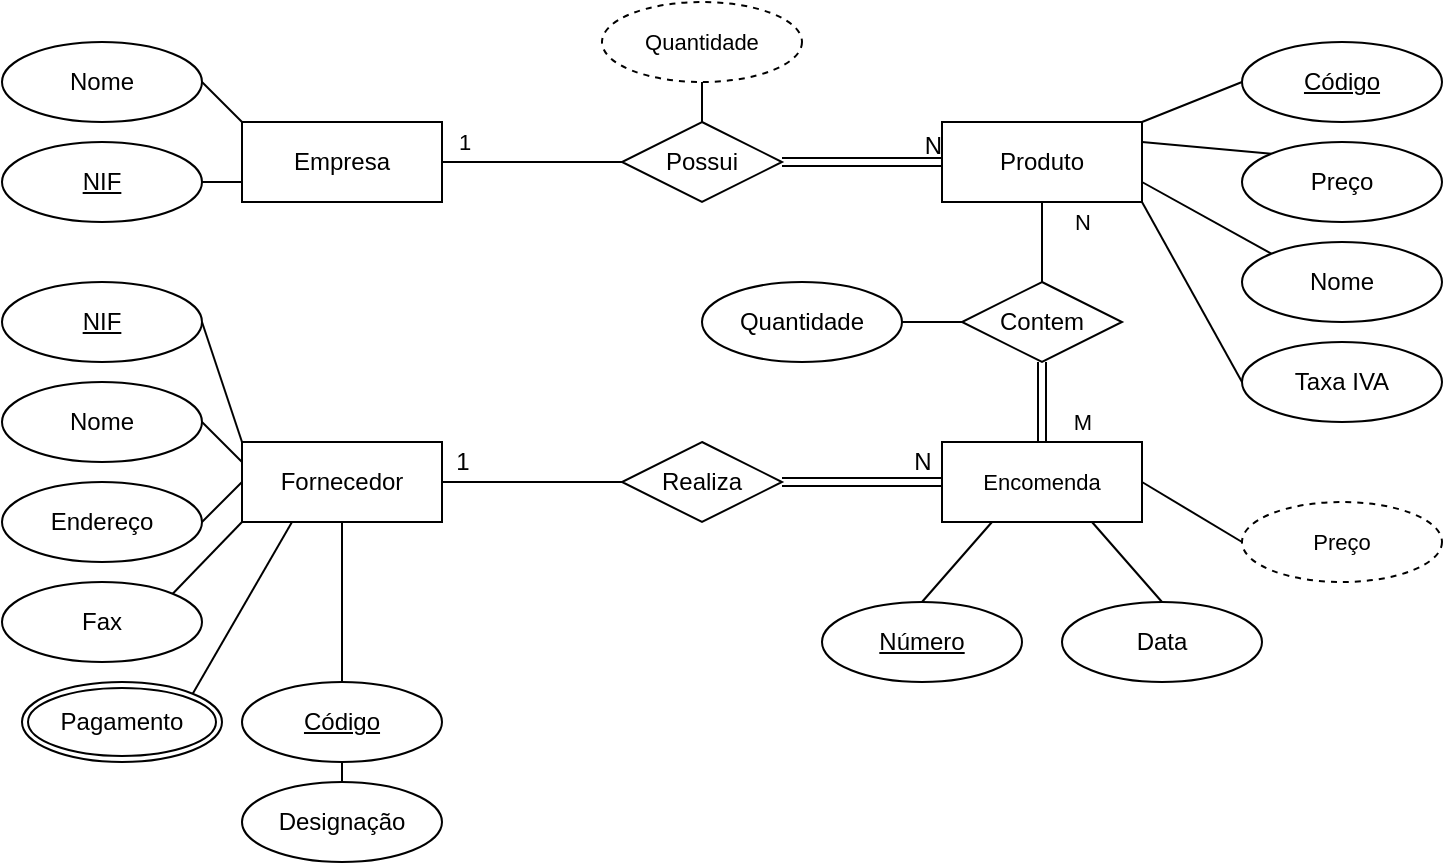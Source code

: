 <mxfile version="17.2.1" type="github" pages="3">
  <diagram id="ahnBGgclnv2Bb4FaTv1x" name="2.1">
    <mxGraphModel dx="868" dy="411" grid="1" gridSize="10" guides="1" tooltips="1" connect="1" arrows="1" fold="1" page="1" pageScale="1" pageWidth="827" pageHeight="1169" math="0" shadow="0">
      <root>
        <mxCell id="0" />
        <mxCell id="1" parent="0" />
        <mxCell id="NI9rTlBRbjQuHYcx2I_f-54" style="edgeStyle=none;rounded=0;orthogonalLoop=1;jettySize=auto;html=1;exitX=0.5;exitY=1;exitDx=0;exitDy=0;entryX=0.5;entryY=0;entryDx=0;entryDy=0;endArrow=none;endFill=0;" parent="1" source="NI9rTlBRbjQuHYcx2I_f-12" target="NI9rTlBRbjQuHYcx2I_f-53" edge="1">
          <mxGeometry relative="1" as="geometry" />
        </mxCell>
        <mxCell id="NI9rTlBRbjQuHYcx2I_f-12" value="Produto" style="rounded=0;whiteSpace=wrap;html=1;" parent="1" vertex="1">
          <mxGeometry x="510" y="80" width="100" height="40" as="geometry" />
        </mxCell>
        <mxCell id="NI9rTlBRbjQuHYcx2I_f-17" style="rounded=0;orthogonalLoop=1;jettySize=auto;html=1;exitX=0;exitY=0.5;exitDx=0;exitDy=0;entryX=1;entryY=0;entryDx=0;entryDy=0;endArrow=none;endFill=0;" parent="1" source="NI9rTlBRbjQuHYcx2I_f-13" target="NI9rTlBRbjQuHYcx2I_f-12" edge="1">
          <mxGeometry relative="1" as="geometry" />
        </mxCell>
        <mxCell id="NI9rTlBRbjQuHYcx2I_f-13" value="&lt;u&gt;Código&lt;/u&gt;" style="ellipse;whiteSpace=wrap;html=1;" parent="1" vertex="1">
          <mxGeometry x="660" y="40" width="100" height="40" as="geometry" />
        </mxCell>
        <mxCell id="NI9rTlBRbjQuHYcx2I_f-19" style="edgeStyle=none;rounded=0;orthogonalLoop=1;jettySize=auto;html=1;exitX=0;exitY=0;exitDx=0;exitDy=0;entryX=1;entryY=0.75;entryDx=0;entryDy=0;endArrow=none;endFill=0;" parent="1" source="NI9rTlBRbjQuHYcx2I_f-14" target="NI9rTlBRbjQuHYcx2I_f-12" edge="1">
          <mxGeometry relative="1" as="geometry" />
        </mxCell>
        <mxCell id="NI9rTlBRbjQuHYcx2I_f-14" value="Nome" style="ellipse;whiteSpace=wrap;html=1;" parent="1" vertex="1">
          <mxGeometry x="660" y="140" width="100" height="40" as="geometry" />
        </mxCell>
        <mxCell id="NI9rTlBRbjQuHYcx2I_f-18" style="edgeStyle=none;rounded=0;orthogonalLoop=1;jettySize=auto;html=1;exitX=0;exitY=0;exitDx=0;exitDy=0;entryX=1;entryY=0.25;entryDx=0;entryDy=0;endArrow=none;endFill=0;" parent="1" source="NI9rTlBRbjQuHYcx2I_f-15" target="NI9rTlBRbjQuHYcx2I_f-12" edge="1">
          <mxGeometry relative="1" as="geometry" />
        </mxCell>
        <mxCell id="NI9rTlBRbjQuHYcx2I_f-15" value="Preço" style="ellipse;whiteSpace=wrap;html=1;" parent="1" vertex="1">
          <mxGeometry x="660" y="90" width="100" height="40" as="geometry" />
        </mxCell>
        <mxCell id="NI9rTlBRbjQuHYcx2I_f-20" style="edgeStyle=none;rounded=0;orthogonalLoop=1;jettySize=auto;html=1;exitX=0;exitY=0.5;exitDx=0;exitDy=0;entryX=1;entryY=1;entryDx=0;entryDy=0;endArrow=none;endFill=0;" parent="1" source="NI9rTlBRbjQuHYcx2I_f-16" target="NI9rTlBRbjQuHYcx2I_f-12" edge="1">
          <mxGeometry relative="1" as="geometry" />
        </mxCell>
        <mxCell id="NI9rTlBRbjQuHYcx2I_f-16" value="Taxa IVA" style="ellipse;whiteSpace=wrap;html=1;" parent="1" vertex="1">
          <mxGeometry x="660" y="190" width="100" height="40" as="geometry" />
        </mxCell>
        <mxCell id="NI9rTlBRbjQuHYcx2I_f-25" style="edgeStyle=none;rounded=0;orthogonalLoop=1;jettySize=auto;html=1;exitX=0.5;exitY=0;exitDx=0;exitDy=0;entryX=0.75;entryY=1;entryDx=0;entryDy=0;endArrow=none;endFill=0;" parent="1" source="NI9rTlBRbjQuHYcx2I_f-23" target="96TMA-T8mupad2O979fo-3" edge="1">
          <mxGeometry relative="1" as="geometry">
            <mxPoint x="585" y="280.0" as="targetPoint" />
          </mxGeometry>
        </mxCell>
        <mxCell id="NI9rTlBRbjQuHYcx2I_f-23" value="Data" style="ellipse;whiteSpace=wrap;html=1;" parent="1" vertex="1">
          <mxGeometry x="570" y="320" width="100" height="40" as="geometry" />
        </mxCell>
        <mxCell id="NI9rTlBRbjQuHYcx2I_f-26" value="Fornecedor" style="rounded=0;whiteSpace=wrap;html=1;" parent="1" vertex="1">
          <mxGeometry x="160" y="240" width="100" height="40" as="geometry" />
        </mxCell>
        <mxCell id="NI9rTlBRbjQuHYcx2I_f-33" style="edgeStyle=none;rounded=0;orthogonalLoop=1;jettySize=auto;html=1;exitX=1;exitY=0.5;exitDx=0;exitDy=0;entryX=0;entryY=0;entryDx=0;entryDy=0;endArrow=none;endFill=0;" parent="1" source="NI9rTlBRbjQuHYcx2I_f-27" target="NI9rTlBRbjQuHYcx2I_f-26" edge="1">
          <mxGeometry relative="1" as="geometry" />
        </mxCell>
        <mxCell id="NI9rTlBRbjQuHYcx2I_f-27" value="&lt;u&gt;NIF&lt;/u&gt;" style="ellipse;whiteSpace=wrap;html=1;" parent="1" vertex="1">
          <mxGeometry x="40" y="160" width="100" height="40" as="geometry" />
        </mxCell>
        <mxCell id="NI9rTlBRbjQuHYcx2I_f-34" style="edgeStyle=none;rounded=0;orthogonalLoop=1;jettySize=auto;html=1;exitX=1;exitY=0.5;exitDx=0;exitDy=0;entryX=0;entryY=0.25;entryDx=0;entryDy=0;endArrow=none;endFill=0;" parent="1" source="NI9rTlBRbjQuHYcx2I_f-28" target="NI9rTlBRbjQuHYcx2I_f-26" edge="1">
          <mxGeometry relative="1" as="geometry" />
        </mxCell>
        <mxCell id="NI9rTlBRbjQuHYcx2I_f-28" value="Nome" style="ellipse;whiteSpace=wrap;html=1;" parent="1" vertex="1">
          <mxGeometry x="40" y="210" width="100" height="40" as="geometry" />
        </mxCell>
        <mxCell id="NI9rTlBRbjQuHYcx2I_f-35" style="edgeStyle=none;rounded=0;orthogonalLoop=1;jettySize=auto;html=1;exitX=1;exitY=0.5;exitDx=0;exitDy=0;entryX=0;entryY=0.5;entryDx=0;entryDy=0;endArrow=none;endFill=0;" parent="1" source="NI9rTlBRbjQuHYcx2I_f-29" target="NI9rTlBRbjQuHYcx2I_f-26" edge="1">
          <mxGeometry relative="1" as="geometry" />
        </mxCell>
        <mxCell id="NI9rTlBRbjQuHYcx2I_f-29" value="Endereço" style="ellipse;whiteSpace=wrap;html=1;" parent="1" vertex="1">
          <mxGeometry x="40" y="260" width="100" height="40" as="geometry" />
        </mxCell>
        <mxCell id="NI9rTlBRbjQuHYcx2I_f-36" style="edgeStyle=none;rounded=0;orthogonalLoop=1;jettySize=auto;html=1;exitX=1;exitY=0;exitDx=0;exitDy=0;entryX=0;entryY=1;entryDx=0;entryDy=0;endArrow=none;endFill=0;" parent="1" source="NI9rTlBRbjQuHYcx2I_f-30" target="NI9rTlBRbjQuHYcx2I_f-26" edge="1">
          <mxGeometry relative="1" as="geometry" />
        </mxCell>
        <mxCell id="NI9rTlBRbjQuHYcx2I_f-30" value="Fax" style="ellipse;whiteSpace=wrap;html=1;" parent="1" vertex="1">
          <mxGeometry x="40" y="310" width="100" height="40" as="geometry" />
        </mxCell>
        <mxCell id="NI9rTlBRbjQuHYcx2I_f-37" style="edgeStyle=none;rounded=0;orthogonalLoop=1;jettySize=auto;html=1;exitX=1;exitY=0;exitDx=0;exitDy=0;entryX=0.25;entryY=1;entryDx=0;entryDy=0;endArrow=none;endFill=0;" parent="1" source="NI9rTlBRbjQuHYcx2I_f-32" target="NI9rTlBRbjQuHYcx2I_f-26" edge="1">
          <mxGeometry relative="1" as="geometry" />
        </mxCell>
        <mxCell id="NI9rTlBRbjQuHYcx2I_f-32" value="Pagamento" style="ellipse;shape=doubleEllipse;margin=3;whiteSpace=wrap;html=1;align=center;" parent="1" vertex="1">
          <mxGeometry x="50" y="360" width="100" height="40" as="geometry" />
        </mxCell>
        <mxCell id="NI9rTlBRbjQuHYcx2I_f-39" style="edgeStyle=none;rounded=0;orthogonalLoop=1;jettySize=auto;html=1;exitX=0.5;exitY=0;exitDx=0;exitDy=0;entryX=0.5;entryY=1;entryDx=0;entryDy=0;endArrow=none;endFill=0;" parent="1" source="NI9rTlBRbjQuHYcx2I_f-38" target="NI9rTlBRbjQuHYcx2I_f-26" edge="1">
          <mxGeometry relative="1" as="geometry" />
        </mxCell>
        <mxCell id="NI9rTlBRbjQuHYcx2I_f-41" style="edgeStyle=none;rounded=0;orthogonalLoop=1;jettySize=auto;html=1;exitX=0.5;exitY=1;exitDx=0;exitDy=0;entryX=0.5;entryY=0;entryDx=0;entryDy=0;endArrow=none;endFill=0;" parent="1" source="NI9rTlBRbjQuHYcx2I_f-38" target="NI9rTlBRbjQuHYcx2I_f-40" edge="1">
          <mxGeometry relative="1" as="geometry" />
        </mxCell>
        <mxCell id="NI9rTlBRbjQuHYcx2I_f-38" value="&lt;u&gt;Código&lt;/u&gt;" style="ellipse;whiteSpace=wrap;html=1;align=center;" parent="1" vertex="1">
          <mxGeometry x="160" y="360" width="100" height="40" as="geometry" />
        </mxCell>
        <mxCell id="NI9rTlBRbjQuHYcx2I_f-40" value="Designação" style="ellipse;whiteSpace=wrap;html=1;align=center;" parent="1" vertex="1">
          <mxGeometry x="160" y="410" width="100" height="40" as="geometry" />
        </mxCell>
        <mxCell id="NI9rTlBRbjQuHYcx2I_f-49" style="edgeStyle=none;rounded=0;orthogonalLoop=1;jettySize=auto;html=1;exitX=1;exitY=0.5;exitDx=0;exitDy=0;entryX=0;entryY=0.5;entryDx=0;entryDy=0;endArrow=none;endFill=0;" parent="1" source="NI9rTlBRbjQuHYcx2I_f-42" target="NI9rTlBRbjQuHYcx2I_f-47" edge="1">
          <mxGeometry relative="1" as="geometry" />
        </mxCell>
        <mxCell id="NI9rTlBRbjQuHYcx2I_f-51" value="1" style="edgeLabel;html=1;align=center;verticalAlign=middle;resizable=0;points=[];" parent="NI9rTlBRbjQuHYcx2I_f-49" vertex="1" connectable="0">
          <mxGeometry x="-0.501" y="-2" relative="1" as="geometry">
            <mxPoint x="-12" y="-12" as="offset" />
          </mxGeometry>
        </mxCell>
        <mxCell id="NI9rTlBRbjQuHYcx2I_f-69" value="" style="edgeStyle=none;rounded=0;orthogonalLoop=1;jettySize=auto;html=1;fontSize=11;endArrow=none;endFill=0;" parent="1" source="NI9rTlBRbjQuHYcx2I_f-42" target="NI9rTlBRbjQuHYcx2I_f-47" edge="1">
          <mxGeometry relative="1" as="geometry" />
        </mxCell>
        <mxCell id="NI9rTlBRbjQuHYcx2I_f-42" value="Empresa" style="whiteSpace=wrap;html=1;align=center;" parent="1" vertex="1">
          <mxGeometry x="160" y="80" width="100" height="40" as="geometry" />
        </mxCell>
        <mxCell id="NI9rTlBRbjQuHYcx2I_f-46" style="edgeStyle=none;rounded=0;orthogonalLoop=1;jettySize=auto;html=1;exitX=1;exitY=0.5;exitDx=0;exitDy=0;entryX=0;entryY=0;entryDx=0;entryDy=0;endArrow=none;endFill=0;" parent="1" source="NI9rTlBRbjQuHYcx2I_f-43" target="NI9rTlBRbjQuHYcx2I_f-42" edge="1">
          <mxGeometry relative="1" as="geometry" />
        </mxCell>
        <mxCell id="NI9rTlBRbjQuHYcx2I_f-43" value="Nome" style="ellipse;whiteSpace=wrap;html=1;align=center;" parent="1" vertex="1">
          <mxGeometry x="40" y="40" width="100" height="40" as="geometry" />
        </mxCell>
        <mxCell id="NI9rTlBRbjQuHYcx2I_f-45" style="edgeStyle=none;rounded=0;orthogonalLoop=1;jettySize=auto;html=1;exitX=1;exitY=0.5;exitDx=0;exitDy=0;entryX=0;entryY=0.75;entryDx=0;entryDy=0;endArrow=none;endFill=0;" parent="1" source="NI9rTlBRbjQuHYcx2I_f-44" target="NI9rTlBRbjQuHYcx2I_f-42" edge="1">
          <mxGeometry relative="1" as="geometry" />
        </mxCell>
        <mxCell id="NI9rTlBRbjQuHYcx2I_f-44" value="&lt;u&gt;NIF&lt;/u&gt;" style="ellipse;whiteSpace=wrap;html=1;align=center;" parent="1" vertex="1">
          <mxGeometry x="40" y="90" width="100" height="40" as="geometry" />
        </mxCell>
        <mxCell id="NI9rTlBRbjQuHYcx2I_f-47" value="Possui" style="shape=rhombus;perimeter=rhombusPerimeter;whiteSpace=wrap;html=1;align=center;" parent="1" vertex="1">
          <mxGeometry x="350" y="80" width="80" height="40" as="geometry" />
        </mxCell>
        <mxCell id="NI9rTlBRbjQuHYcx2I_f-55" style="edgeStyle=none;rounded=0;orthogonalLoop=1;jettySize=auto;html=1;exitX=0.5;exitY=1;exitDx=0;exitDy=0;entryX=0.5;entryY=0;entryDx=0;entryDy=0;endArrow=none;endFill=0;startArrow=none;" parent="1" edge="1">
          <mxGeometry relative="1" as="geometry">
            <mxPoint x="560" y="280.0" as="sourcePoint" />
            <mxPoint x="560" y="280.0" as="targetPoint" />
          </mxGeometry>
        </mxCell>
        <mxCell id="NI9rTlBRbjQuHYcx2I_f-53" value="Contem" style="shape=rhombus;perimeter=rhombusPerimeter;whiteSpace=wrap;html=1;align=center;" parent="1" vertex="1">
          <mxGeometry x="520" y="160" width="80" height="40" as="geometry" />
        </mxCell>
        <mxCell id="NI9rTlBRbjQuHYcx2I_f-57" style="edgeStyle=none;rounded=0;orthogonalLoop=1;jettySize=auto;html=1;exitX=1;exitY=0.5;exitDx=0;exitDy=0;entryX=0;entryY=0.5;entryDx=0;entryDy=0;endArrow=none;endFill=0;" parent="1" source="NI9rTlBRbjQuHYcx2I_f-58" target="NI9rTlBRbjQuHYcx2I_f-53" edge="1">
          <mxGeometry relative="1" as="geometry">
            <mxPoint x="480.0" y="200" as="sourcePoint" />
          </mxGeometry>
        </mxCell>
        <mxCell id="NI9rTlBRbjQuHYcx2I_f-58" value="Quantidade" style="ellipse;whiteSpace=wrap;html=1;align=center;" parent="1" vertex="1">
          <mxGeometry x="390" y="160" width="100" height="40" as="geometry" />
        </mxCell>
        <mxCell id="NI9rTlBRbjQuHYcx2I_f-61" style="edgeStyle=none;rounded=0;orthogonalLoop=1;jettySize=auto;html=1;exitX=0;exitY=0.5;exitDx=0;exitDy=0;entryX=1;entryY=0.5;entryDx=0;entryDy=0;endArrow=none;endFill=0;" parent="1" source="NI9rTlBRbjQuHYcx2I_f-59" target="NI9rTlBRbjQuHYcx2I_f-26" edge="1">
          <mxGeometry relative="1" as="geometry" />
        </mxCell>
        <mxCell id="NI9rTlBRbjQuHYcx2I_f-59" value="Realiza" style="shape=rhombus;perimeter=rhombusPerimeter;whiteSpace=wrap;html=1;align=center;" parent="1" vertex="1">
          <mxGeometry x="350" y="240" width="80" height="40" as="geometry" />
        </mxCell>
        <mxCell id="NI9rTlBRbjQuHYcx2I_f-68" style="edgeStyle=none;rounded=0;orthogonalLoop=1;jettySize=auto;html=1;exitX=0;exitY=0.5;exitDx=0;exitDy=0;entryX=1;entryY=0.5;entryDx=0;entryDy=0;fontSize=11;endArrow=none;endFill=0;" parent="1" source="NI9rTlBRbjQuHYcx2I_f-74" target="96TMA-T8mupad2O979fo-3" edge="1">
          <mxGeometry relative="1" as="geometry">
            <mxPoint x="674.832" y="315.783" as="sourcePoint" />
            <mxPoint x="610" y="260" as="targetPoint" />
          </mxGeometry>
        </mxCell>
        <mxCell id="NI9rTlBRbjQuHYcx2I_f-74" value="Preço" style="ellipse;whiteSpace=wrap;html=1;align=center;dashed=1;fontSize=11;" parent="1" vertex="1">
          <mxGeometry x="660" y="270" width="100" height="40" as="geometry" />
        </mxCell>
        <mxCell id="96TMA-T8mupad2O979fo-2" style="edgeStyle=none;rounded=0;orthogonalLoop=1;jettySize=auto;html=1;exitX=0.5;exitY=1;exitDx=0;exitDy=0;entryX=0.5;entryY=0;entryDx=0;entryDy=0;fontSize=11;endArrow=none;endFill=0;" parent="1" source="96TMA-T8mupad2O979fo-1" target="NI9rTlBRbjQuHYcx2I_f-47" edge="1">
          <mxGeometry relative="1" as="geometry" />
        </mxCell>
        <mxCell id="96TMA-T8mupad2O979fo-1" value="Quantidade" style="ellipse;whiteSpace=wrap;html=1;align=center;fontSize=11;dashed=1;" parent="1" vertex="1">
          <mxGeometry x="340" y="20" width="100" height="40" as="geometry" />
        </mxCell>
        <mxCell id="96TMA-T8mupad2O979fo-3" value="Encomenda" style="whiteSpace=wrap;html=1;align=center;fontSize=11;" parent="1" vertex="1">
          <mxGeometry x="510" y="240" width="100" height="40" as="geometry" />
        </mxCell>
        <mxCell id="96TMA-T8mupad2O979fo-6" value="M" style="text;html=1;align=center;verticalAlign=middle;resizable=0;points=[];autosize=1;strokeColor=none;fillColor=none;fontSize=11;" parent="1" vertex="1">
          <mxGeometry x="570" y="220" width="20" height="20" as="geometry" />
        </mxCell>
        <mxCell id="96TMA-T8mupad2O979fo-7" value="N" style="text;html=1;align=center;verticalAlign=middle;resizable=0;points=[];autosize=1;strokeColor=none;fillColor=none;fontSize=11;" parent="1" vertex="1">
          <mxGeometry x="570" y="120" width="20" height="20" as="geometry" />
        </mxCell>
        <mxCell id="ecUpikWlXzEcB-s5SnCp-3" value="" style="shape=link;html=1;rounded=0;entryX=0;entryY=0.5;entryDx=0;entryDy=0;exitX=1;exitY=0.5;exitDx=0;exitDy=0;" parent="1" source="NI9rTlBRbjQuHYcx2I_f-47" target="NI9rTlBRbjQuHYcx2I_f-12" edge="1">
          <mxGeometry relative="1" as="geometry">
            <mxPoint x="320" y="280" as="sourcePoint" />
            <mxPoint x="480" y="280" as="targetPoint" />
          </mxGeometry>
        </mxCell>
        <mxCell id="ecUpikWlXzEcB-s5SnCp-4" value="N" style="resizable=0;html=1;align=right;verticalAlign=bottom;" parent="ecUpikWlXzEcB-s5SnCp-3" connectable="0" vertex="1">
          <mxGeometry x="1" relative="1" as="geometry" />
        </mxCell>
        <mxCell id="ecUpikWlXzEcB-s5SnCp-5" value="N" style="text;html=1;align=center;verticalAlign=middle;resizable=0;points=[];autosize=1;strokeColor=none;fillColor=none;" parent="1" vertex="1">
          <mxGeometry x="490" y="240" width="20" height="20" as="geometry" />
        </mxCell>
        <mxCell id="ecUpikWlXzEcB-s5SnCp-6" value="1" style="text;html=1;align=center;verticalAlign=middle;resizable=0;points=[];autosize=1;strokeColor=none;fillColor=none;" parent="1" vertex="1">
          <mxGeometry x="260" y="240" width="20" height="20" as="geometry" />
        </mxCell>
        <mxCell id="M9a_LwV_WBm_t7KRentP-1" value="" style="shape=link;html=1;rounded=0;entryX=0.5;entryY=0;entryDx=0;entryDy=0;exitX=0.5;exitY=1;exitDx=0;exitDy=0;" parent="1" source="NI9rTlBRbjQuHYcx2I_f-53" target="96TMA-T8mupad2O979fo-3" edge="1">
          <mxGeometry relative="1" as="geometry">
            <mxPoint x="330" y="220" as="sourcePoint" />
            <mxPoint x="490" y="220" as="targetPoint" />
          </mxGeometry>
        </mxCell>
        <mxCell id="M9a_LwV_WBm_t7KRentP-4" value="" style="shape=link;html=1;rounded=0;exitX=1;exitY=0.5;exitDx=0;exitDy=0;entryX=0;entryY=0.5;entryDx=0;entryDy=0;" parent="1" source="NI9rTlBRbjQuHYcx2I_f-59" target="96TMA-T8mupad2O979fo-3" edge="1">
          <mxGeometry relative="1" as="geometry">
            <mxPoint x="410" y="440" as="sourcePoint" />
            <mxPoint x="570" y="440" as="targetPoint" />
          </mxGeometry>
        </mxCell>
        <mxCell id="HuOL3A7bQ5gyLyAM46tB-2" style="rounded=0;orthogonalLoop=1;jettySize=auto;html=1;exitX=0.5;exitY=0;exitDx=0;exitDy=0;entryX=0.25;entryY=1;entryDx=0;entryDy=0;endArrow=none;endFill=0;" parent="1" source="HuOL3A7bQ5gyLyAM46tB-1" target="96TMA-T8mupad2O979fo-3" edge="1">
          <mxGeometry relative="1" as="geometry" />
        </mxCell>
        <mxCell id="HuOL3A7bQ5gyLyAM46tB-1" value="&lt;u&gt;Número&lt;/u&gt;" style="ellipse;whiteSpace=wrap;html=1;" parent="1" vertex="1">
          <mxGeometry x="450" y="320" width="100" height="40" as="geometry" />
        </mxCell>
      </root>
    </mxGraphModel>
  </diagram>
  <diagram id="Dxizq8G5F_xTcP-vWK09" name="2.2">
    <mxGraphModel dx="1021" dy="484" grid="1" gridSize="10" guides="1" tooltips="1" connect="1" arrows="1" fold="1" page="1" pageScale="1" pageWidth="827" pageHeight="1169" math="0" shadow="0">
      <root>
        <mxCell id="0" />
        <mxCell id="1" parent="0" />
        <mxCell id="9DwiZmUM9ChjFVyKQQpv-64" style="edgeStyle=none;rounded=0;orthogonalLoop=1;jettySize=auto;html=1;exitX=1;exitY=0;exitDx=0;exitDy=0;entryX=0;entryY=0.5;entryDx=0;entryDy=0;fontSize=12;endArrow=none;endFill=0;" edge="1" parent="1" source="TZNe4MVtMT3B7-HgEFiv-1" target="TZNe4MVtMT3B7-HgEFiv-2">
          <mxGeometry relative="1" as="geometry" />
        </mxCell>
        <mxCell id="9DwiZmUM9ChjFVyKQQpv-71" style="edgeStyle=none;rounded=0;orthogonalLoop=1;jettySize=auto;html=1;exitX=0.5;exitY=1;exitDx=0;exitDy=0;entryX=0.5;entryY=0;entryDx=0;entryDy=0;fontSize=12;endArrow=none;endFill=0;" edge="1" parent="1" source="TZNe4MVtMT3B7-HgEFiv-1" target="9DwiZmUM9ChjFVyKQQpv-70">
          <mxGeometry relative="1" as="geometry" />
        </mxCell>
        <mxCell id="9DwiZmUM9ChjFVyKQQpv-76" value="1" style="edgeLabel;html=1;align=center;verticalAlign=middle;resizable=0;points=[];fontSize=12;labelBackgroundColor=none;" vertex="1" connectable="0" parent="9DwiZmUM9ChjFVyKQQpv-71">
          <mxGeometry x="-0.356" y="1" relative="1" as="geometry">
            <mxPoint x="7" y="-28" as="offset" />
          </mxGeometry>
        </mxCell>
        <mxCell id="TZNe4MVtMT3B7-HgEFiv-1" value="Farmácia" style="whiteSpace=wrap;html=1;align=center;fontSize=11;" parent="1" vertex="1">
          <mxGeometry x="541" y="400" width="100" height="40" as="geometry" />
        </mxCell>
        <mxCell id="TZNe4MVtMT3B7-HgEFiv-2" value="&lt;u&gt;NIF&lt;/u&gt;" style="ellipse;whiteSpace=wrap;html=1;align=center;fontSize=11;" parent="1" vertex="1">
          <mxGeometry x="680" y="340" width="100" height="40" as="geometry" />
        </mxCell>
        <mxCell id="9DwiZmUM9ChjFVyKQQpv-65" style="edgeStyle=none;rounded=0;orthogonalLoop=1;jettySize=auto;html=1;exitX=0;exitY=0.5;exitDx=0;exitDy=0;fontSize=12;endArrow=none;endFill=0;entryX=1;entryY=0.25;entryDx=0;entryDy=0;" edge="1" parent="1" source="TZNe4MVtMT3B7-HgEFiv-4" target="TZNe4MVtMT3B7-HgEFiv-1">
          <mxGeometry relative="1" as="geometry">
            <mxPoint x="670" y="410" as="targetPoint" />
          </mxGeometry>
        </mxCell>
        <mxCell id="TZNe4MVtMT3B7-HgEFiv-4" value="Nome" style="ellipse;whiteSpace=wrap;html=1;align=center;fontSize=11;" parent="1" vertex="1">
          <mxGeometry x="680" y="380" width="100" height="40" as="geometry" />
        </mxCell>
        <mxCell id="9DwiZmUM9ChjFVyKQQpv-67" style="edgeStyle=none;rounded=0;orthogonalLoop=1;jettySize=auto;html=1;exitX=0;exitY=0.5;exitDx=0;exitDy=0;entryX=1;entryY=0.75;entryDx=0;entryDy=0;fontSize=12;endArrow=none;endFill=0;" edge="1" parent="1" source="TZNe4MVtMT3B7-HgEFiv-6" target="TZNe4MVtMT3B7-HgEFiv-1">
          <mxGeometry relative="1" as="geometry" />
        </mxCell>
        <mxCell id="TZNe4MVtMT3B7-HgEFiv-6" value="Endereço" style="ellipse;whiteSpace=wrap;html=1;align=center;fontSize=11;" parent="1" vertex="1">
          <mxGeometry x="680" y="420" width="100" height="40" as="geometry" />
        </mxCell>
        <mxCell id="9DwiZmUM9ChjFVyKQQpv-68" style="edgeStyle=none;rounded=0;orthogonalLoop=1;jettySize=auto;html=1;exitX=0;exitY=0.5;exitDx=0;exitDy=0;entryX=1;entryY=1;entryDx=0;entryDy=0;fontSize=12;endArrow=none;endFill=0;" edge="1" parent="1" source="TZNe4MVtMT3B7-HgEFiv-7" target="TZNe4MVtMT3B7-HgEFiv-1">
          <mxGeometry relative="1" as="geometry" />
        </mxCell>
        <mxCell id="TZNe4MVtMT3B7-HgEFiv-7" value="Telefone" style="ellipse;whiteSpace=wrap;html=1;align=center;fontSize=11;" parent="1" vertex="1">
          <mxGeometry x="680" y="460" width="100" height="40" as="geometry" />
        </mxCell>
        <mxCell id="9DwiZmUM9ChjFVyKQQpv-50" style="edgeStyle=none;rounded=0;orthogonalLoop=1;jettySize=auto;html=1;exitX=0.5;exitY=1;exitDx=0;exitDy=0;entryX=0.5;entryY=0;entryDx=0;entryDy=0;fontSize=12;endArrow=none;endFill=0;" edge="1" parent="1" source="9DwiZmUM9ChjFVyKQQpv-1" target="9DwiZmUM9ChjFVyKQQpv-51">
          <mxGeometry relative="1" as="geometry">
            <mxPoint x="209" y="520" as="targetPoint" />
          </mxGeometry>
        </mxCell>
        <mxCell id="9DwiZmUM9ChjFVyKQQpv-55" value="1" style="edgeLabel;html=1;align=center;verticalAlign=middle;resizable=0;points=[];fontSize=12;labelBackgroundColor=none;" vertex="1" connectable="0" parent="9DwiZmUM9ChjFVyKQQpv-50">
          <mxGeometry x="-0.747" y="-1" relative="1" as="geometry">
            <mxPoint x="-8" as="offset" />
          </mxGeometry>
        </mxCell>
        <mxCell id="9DwiZmUM9ChjFVyKQQpv-69" value="" style="edgeStyle=none;rounded=0;orthogonalLoop=1;jettySize=auto;html=1;fontSize=12;endArrow=none;endFill=0;" edge="1" parent="1" source="9DwiZmUM9ChjFVyKQQpv-1" target="9DwiZmUM9ChjFVyKQQpv-51">
          <mxGeometry relative="1" as="geometry" />
        </mxCell>
        <mxCell id="9DwiZmUM9ChjFVyKQQpv-1" value="Farmacêutica" style="whiteSpace=wrap;html=1;align=center;fontSize=11;" vertex="1" parent="1">
          <mxGeometry x="208" y="400" width="99" height="40" as="geometry" />
        </mxCell>
        <mxCell id="9DwiZmUM9ChjFVyKQQpv-4" style="rounded=0;orthogonalLoop=1;jettySize=auto;html=1;exitX=1;exitY=0.5;exitDx=0;exitDy=0;entryX=0;entryY=0.25;entryDx=0;entryDy=0;endArrow=none;endFill=0;" edge="1" parent="1" source="9DwiZmUM9ChjFVyKQQpv-2" target="9DwiZmUM9ChjFVyKQQpv-1">
          <mxGeometry relative="1" as="geometry" />
        </mxCell>
        <mxCell id="9DwiZmUM9ChjFVyKQQpv-2" value="Nome" style="ellipse;whiteSpace=wrap;html=1;align=center;fontSize=11;" vertex="1" parent="1">
          <mxGeometry x="100" y="380" width="100" height="40" as="geometry" />
        </mxCell>
        <mxCell id="9DwiZmUM9ChjFVyKQQpv-5" style="edgeStyle=none;rounded=0;orthogonalLoop=1;jettySize=auto;html=1;exitX=1;exitY=0.5;exitDx=0;exitDy=0;entryX=0;entryY=0.75;entryDx=0;entryDy=0;endArrow=none;endFill=0;" edge="1" parent="1" source="9DwiZmUM9ChjFVyKQQpv-3" target="9DwiZmUM9ChjFVyKQQpv-1">
          <mxGeometry relative="1" as="geometry" />
        </mxCell>
        <mxCell id="9DwiZmUM9ChjFVyKQQpv-3" value="Nome" style="ellipse;whiteSpace=wrap;html=1;align=center;fontSize=11;" vertex="1" parent="1">
          <mxGeometry x="100" y="420" width="100" height="40" as="geometry" />
        </mxCell>
        <mxCell id="9DwiZmUM9ChjFVyKQQpv-9" style="edgeStyle=none;rounded=0;orthogonalLoop=1;jettySize=auto;html=1;exitX=1;exitY=0.5;exitDx=0;exitDy=0;entryX=0;entryY=0.25;entryDx=0;entryDy=0;endArrow=none;endFill=0;" edge="1" parent="1" source="9DwiZmUM9ChjFVyKQQpv-7" target="9DwiZmUM9ChjFVyKQQpv-52">
          <mxGeometry relative="1" as="geometry">
            <mxPoint x="160" y="570" as="targetPoint" />
          </mxGeometry>
        </mxCell>
        <mxCell id="9DwiZmUM9ChjFVyKQQpv-7" value="Nome" style="ellipse;shape=doubleEllipse;margin=3;whiteSpace=wrap;html=1;align=center;" vertex="1" parent="1">
          <mxGeometry x="100" y="540" width="100" height="40" as="geometry" />
        </mxCell>
        <mxCell id="9DwiZmUM9ChjFVyKQQpv-10" style="edgeStyle=none;rounded=0;orthogonalLoop=1;jettySize=auto;html=1;exitX=1;exitY=0.5;exitDx=0;exitDy=0;endArrow=none;endFill=0;entryX=0;entryY=0.75;entryDx=0;entryDy=0;" edge="1" parent="1" source="9DwiZmUM9ChjFVyKQQpv-8" target="9DwiZmUM9ChjFVyKQQpv-52">
          <mxGeometry relative="1" as="geometry">
            <mxPoint x="170" y="590" as="targetPoint" />
          </mxGeometry>
        </mxCell>
        <mxCell id="9DwiZmUM9ChjFVyKQQpv-8" value="&lt;u&gt;Fórmula&lt;/u&gt;" style="ellipse;whiteSpace=wrap;html=1;align=center;" vertex="1" parent="1">
          <mxGeometry x="100" y="580" width="100" height="40" as="geometry" />
        </mxCell>
        <mxCell id="9DwiZmUM9ChjFVyKQQpv-40" style="edgeStyle=none;rounded=0;orthogonalLoop=1;jettySize=auto;html=1;exitX=0.5;exitY=1;exitDx=0;exitDy=0;entryX=0.5;entryY=0;entryDx=0;entryDy=0;endArrow=none;endFill=0;" edge="1" parent="1" source="9DwiZmUM9ChjFVyKQQpv-11" target="9DwiZmUM9ChjFVyKQQpv-36">
          <mxGeometry relative="1" as="geometry" />
        </mxCell>
        <mxCell id="9DwiZmUM9ChjFVyKQQpv-43" value="1" style="edgeLabel;html=1;align=center;verticalAlign=middle;resizable=0;points=[];labelBackgroundColor=none;fontSize=12;" vertex="1" connectable="0" parent="9DwiZmUM9ChjFVyKQQpv-40">
          <mxGeometry x="-0.635" y="1" relative="1" as="geometry">
            <mxPoint x="9" y="-12" as="offset" />
          </mxGeometry>
        </mxCell>
        <mxCell id="9DwiZmUM9ChjFVyKQQpv-11" value="Paciente" style="whiteSpace=wrap;html=1;align=center;fontSize=11;" vertex="1" parent="1">
          <mxGeometry x="209" y="141.18" width="100" height="40" as="geometry" />
        </mxCell>
        <mxCell id="9DwiZmUM9ChjFVyKQQpv-16" style="edgeStyle=none;rounded=0;orthogonalLoop=1;jettySize=auto;html=1;exitX=0;exitY=0.5;exitDx=0;exitDy=0;entryX=0.75;entryY=0;entryDx=0;entryDy=0;endArrow=none;endFill=0;" edge="1" parent="1" source="9DwiZmUM9ChjFVyKQQpv-12" target="9DwiZmUM9ChjFVyKQQpv-11">
          <mxGeometry relative="1" as="geometry" />
        </mxCell>
        <mxCell id="9DwiZmUM9ChjFVyKQQpv-12" value="Nome" style="ellipse;whiteSpace=wrap;html=1;align=center;" vertex="1" parent="1">
          <mxGeometry x="289" y="101.18" width="100" height="40" as="geometry" />
        </mxCell>
        <mxCell id="9DwiZmUM9ChjFVyKQQpv-17" style="edgeStyle=none;rounded=0;orthogonalLoop=1;jettySize=auto;html=1;exitX=0;exitY=1;exitDx=0;exitDy=0;entryX=0.5;entryY=0;entryDx=0;entryDy=0;endArrow=none;endFill=0;" edge="1" parent="1" source="9DwiZmUM9ChjFVyKQQpv-13" target="9DwiZmUM9ChjFVyKQQpv-11">
          <mxGeometry relative="1" as="geometry" />
        </mxCell>
        <mxCell id="9DwiZmUM9ChjFVyKQQpv-13" value="&lt;u&gt;NºSNS&lt;/u&gt;" style="ellipse;whiteSpace=wrap;html=1;align=center;" vertex="1" parent="1">
          <mxGeometry x="259" y="61.18" width="100" height="40" as="geometry" />
        </mxCell>
        <mxCell id="9DwiZmUM9ChjFVyKQQpv-18" style="edgeStyle=none;rounded=0;orthogonalLoop=1;jettySize=auto;html=1;exitX=1;exitY=1;exitDx=0;exitDy=0;entryX=0.5;entryY=0;entryDx=0;entryDy=0;endArrow=none;endFill=0;" edge="1" parent="1" source="9DwiZmUM9ChjFVyKQQpv-14" target="9DwiZmUM9ChjFVyKQQpv-11">
          <mxGeometry relative="1" as="geometry" />
        </mxCell>
        <mxCell id="9DwiZmUM9ChjFVyKQQpv-14" value="DataNasc" style="ellipse;whiteSpace=wrap;html=1;align=center;" vertex="1" parent="1">
          <mxGeometry x="159" y="61.18" width="100" height="40" as="geometry" />
        </mxCell>
        <mxCell id="9DwiZmUM9ChjFVyKQQpv-19" style="edgeStyle=none;rounded=0;orthogonalLoop=1;jettySize=auto;html=1;exitX=1;exitY=0.5;exitDx=0;exitDy=0;entryX=0.25;entryY=0;entryDx=0;entryDy=0;endArrow=none;endFill=0;" edge="1" parent="1" source="9DwiZmUM9ChjFVyKQQpv-15" target="9DwiZmUM9ChjFVyKQQpv-11">
          <mxGeometry relative="1" as="geometry" />
        </mxCell>
        <mxCell id="9DwiZmUM9ChjFVyKQQpv-15" value="Endereço" style="ellipse;whiteSpace=wrap;html=1;align=center;" vertex="1" parent="1">
          <mxGeometry x="129" y="100.18" width="100" height="40" as="geometry" />
        </mxCell>
        <mxCell id="9DwiZmUM9ChjFVyKQQpv-25" style="edgeStyle=none;rounded=0;orthogonalLoop=1;jettySize=auto;html=1;exitX=0.25;exitY=0;exitDx=0;exitDy=0;entryX=0.5;entryY=1;entryDx=0;entryDy=0;endArrow=none;endFill=0;" edge="1" parent="1" source="9DwiZmUM9ChjFVyKQQpv-20" target="9DwiZmUM9ChjFVyKQQpv-21">
          <mxGeometry relative="1" as="geometry" />
        </mxCell>
        <mxCell id="9DwiZmUM9ChjFVyKQQpv-38" style="edgeStyle=none;rounded=0;orthogonalLoop=1;jettySize=auto;html=1;exitX=0.5;exitY=1;exitDx=0;exitDy=0;entryX=0.5;entryY=0;entryDx=0;entryDy=0;endArrow=none;endFill=0;" edge="1" parent="1" source="9DwiZmUM9ChjFVyKQQpv-20" target="9DwiZmUM9ChjFVyKQQpv-37">
          <mxGeometry relative="1" as="geometry" />
        </mxCell>
        <mxCell id="9DwiZmUM9ChjFVyKQQpv-47" value="1" style="edgeLabel;html=1;align=center;verticalAlign=middle;resizable=0;points=[];fontSize=12;labelBackgroundColor=none;" vertex="1" connectable="0" parent="9DwiZmUM9ChjFVyKQQpv-38">
          <mxGeometry x="-0.716" y="-1" relative="1" as="geometry">
            <mxPoint x="9" y="-6" as="offset" />
          </mxGeometry>
        </mxCell>
        <mxCell id="9DwiZmUM9ChjFVyKQQpv-20" value="Médico" style="whiteSpace=wrap;html=1;align=center;fontSize=11;" vertex="1" parent="1">
          <mxGeometry x="541" y="140.18" width="100" height="40" as="geometry" />
        </mxCell>
        <mxCell id="9DwiZmUM9ChjFVyKQQpv-21" value="&lt;u&gt;ID_SNS&lt;/u&gt;" style="ellipse;whiteSpace=wrap;html=1;align=center;fontSize=11;" vertex="1" parent="1">
          <mxGeometry x="479" y="80" width="100" height="40" as="geometry" />
        </mxCell>
        <mxCell id="9DwiZmUM9ChjFVyKQQpv-26" style="edgeStyle=none;rounded=0;orthogonalLoop=1;jettySize=auto;html=1;exitX=0.5;exitY=1;exitDx=0;exitDy=0;entryX=0.5;entryY=0;entryDx=0;entryDy=0;endArrow=none;endFill=0;" edge="1" parent="1" source="9DwiZmUM9ChjFVyKQQpv-22" target="9DwiZmUM9ChjFVyKQQpv-20">
          <mxGeometry relative="1" as="geometry" />
        </mxCell>
        <mxCell id="9DwiZmUM9ChjFVyKQQpv-22" value="Nome" style="ellipse;whiteSpace=wrap;html=1;align=center;fontSize=11;" vertex="1" parent="1">
          <mxGeometry x="539" y="40" width="100" height="40" as="geometry" />
        </mxCell>
        <mxCell id="9DwiZmUM9ChjFVyKQQpv-27" style="edgeStyle=none;rounded=0;orthogonalLoop=1;jettySize=auto;html=1;exitX=0.5;exitY=1;exitDx=0;exitDy=0;entryX=0.75;entryY=0;entryDx=0;entryDy=0;endArrow=none;endFill=0;" edge="1" parent="1" source="9DwiZmUM9ChjFVyKQQpv-24" target="9DwiZmUM9ChjFVyKQQpv-20">
          <mxGeometry relative="1" as="geometry" />
        </mxCell>
        <mxCell id="9DwiZmUM9ChjFVyKQQpv-24" value="Especialidade" style="ellipse;whiteSpace=wrap;html=1;align=center;fontSize=11;" vertex="1" parent="1">
          <mxGeometry x="599" y="80" width="100" height="40" as="geometry" />
        </mxCell>
        <mxCell id="9DwiZmUM9ChjFVyKQQpv-31" style="edgeStyle=none;rounded=0;orthogonalLoop=1;jettySize=auto;html=1;exitX=0.25;exitY=0;exitDx=0;exitDy=0;entryX=0.5;entryY=1;entryDx=0;entryDy=0;endArrow=none;endFill=0;" edge="1" parent="1" source="9DwiZmUM9ChjFVyKQQpv-28" target="9DwiZmUM9ChjFVyKQQpv-29">
          <mxGeometry relative="1" as="geometry" />
        </mxCell>
        <mxCell id="9DwiZmUM9ChjFVyKQQpv-32" style="edgeStyle=none;rounded=0;orthogonalLoop=1;jettySize=auto;html=1;exitX=0.75;exitY=0;exitDx=0;exitDy=0;entryX=0.5;entryY=1;entryDx=0;entryDy=0;endArrow=none;endFill=0;" edge="1" parent="1" source="9DwiZmUM9ChjFVyKQQpv-28" target="9DwiZmUM9ChjFVyKQQpv-30">
          <mxGeometry relative="1" as="geometry" />
        </mxCell>
        <mxCell id="9DwiZmUM9ChjFVyKQQpv-58" style="edgeStyle=none;rounded=0;orthogonalLoop=1;jettySize=auto;html=1;exitX=0.5;exitY=1;exitDx=0;exitDy=0;entryX=0.5;entryY=0;entryDx=0;entryDy=0;fontSize=12;endArrow=none;endFill=0;" edge="1" parent="1" source="9DwiZmUM9ChjFVyKQQpv-28" target="9DwiZmUM9ChjFVyKQQpv-57">
          <mxGeometry relative="1" as="geometry" />
        </mxCell>
        <mxCell id="9DwiZmUM9ChjFVyKQQpv-59" value="N" style="edgeLabel;html=1;align=center;verticalAlign=middle;resizable=0;points=[];fontSize=12;labelBackgroundColor=none;" vertex="1" connectable="0" parent="9DwiZmUM9ChjFVyKQQpv-58">
          <mxGeometry x="-0.496" y="1" relative="1" as="geometry">
            <mxPoint x="14" as="offset" />
          </mxGeometry>
        </mxCell>
        <mxCell id="9DwiZmUM9ChjFVyKQQpv-28" value="Prescrição" style="whiteSpace=wrap;html=1;align=center;fontSize=11;" vertex="1" parent="1">
          <mxGeometry x="375" y="301.18" width="100" height="40" as="geometry" />
        </mxCell>
        <mxCell id="9DwiZmUM9ChjFVyKQQpv-29" value="&lt;u&gt;ID&lt;/u&gt;" style="ellipse;whiteSpace=wrap;html=1;align=center;fontSize=11;" vertex="1" parent="1">
          <mxGeometry x="329" y="241.18" width="100" height="40" as="geometry" />
        </mxCell>
        <mxCell id="9DwiZmUM9ChjFVyKQQpv-30" value="Data" style="ellipse;whiteSpace=wrap;html=1;align=center;fontSize=11;" vertex="1" parent="1">
          <mxGeometry x="429" y="241.18" width="100" height="40" as="geometry" />
        </mxCell>
        <mxCell id="9DwiZmUM9ChjFVyKQQpv-36" value="Requisita" style="shape=rhombus;perimeter=rhombusPerimeter;whiteSpace=wrap;html=1;align=center;" vertex="1" parent="1">
          <mxGeometry x="211" y="301.18" width="96" height="40" as="geometry" />
        </mxCell>
        <mxCell id="9DwiZmUM9ChjFVyKQQpv-37" value="Prescreve" style="shape=rhombus;perimeter=rhombusPerimeter;whiteSpace=wrap;html=1;align=center;" vertex="1" parent="1">
          <mxGeometry x="543" y="301.18" width="96" height="40" as="geometry" />
        </mxCell>
        <mxCell id="9DwiZmUM9ChjFVyKQQpv-41" value="" style="shape=link;html=1;rounded=0;endArrow=none;endFill=0;exitX=1;exitY=0.5;exitDx=0;exitDy=0;entryX=0;entryY=0.5;entryDx=0;entryDy=0;" edge="1" parent="1" source="9DwiZmUM9ChjFVyKQQpv-36" target="9DwiZmUM9ChjFVyKQQpv-28">
          <mxGeometry relative="1" as="geometry">
            <mxPoint x="409" y="251.18" as="sourcePoint" />
            <mxPoint x="569" y="251.18" as="targetPoint" />
          </mxGeometry>
        </mxCell>
        <mxCell id="9DwiZmUM9ChjFVyKQQpv-42" value="N" style="resizable=0;html=1;align=right;verticalAlign=bottom;" connectable="0" vertex="1" parent="9DwiZmUM9ChjFVyKQQpv-41">
          <mxGeometry x="1" relative="1" as="geometry">
            <mxPoint x="-6" as="offset" />
          </mxGeometry>
        </mxCell>
        <mxCell id="9DwiZmUM9ChjFVyKQQpv-45" value="" style="shape=link;html=1;rounded=0;endArrow=none;endFill=0;exitX=0;exitY=0.5;exitDx=0;exitDy=0;entryX=1;entryY=0.5;entryDx=0;entryDy=0;" edge="1" parent="1" source="9DwiZmUM9ChjFVyKQQpv-37" target="9DwiZmUM9ChjFVyKQQpv-28">
          <mxGeometry relative="1" as="geometry">
            <mxPoint x="509" y="381.18" as="sourcePoint" />
            <mxPoint x="577" y="381.18" as="targetPoint" />
          </mxGeometry>
        </mxCell>
        <mxCell id="9DwiZmUM9ChjFVyKQQpv-46" value="N" style="resizable=0;html=1;align=right;verticalAlign=bottom;" connectable="0" vertex="1" parent="9DwiZmUM9ChjFVyKQQpv-45">
          <mxGeometry x="1" relative="1" as="geometry">
            <mxPoint x="14" as="offset" />
          </mxGeometry>
        </mxCell>
        <mxCell id="9DwiZmUM9ChjFVyKQQpv-51" value="Produz" style="shape=rhombus;double=1;perimeter=rhombusPerimeter;whiteSpace=wrap;html=1;align=center;labelBackgroundColor=none;fontSize=12;" vertex="1" parent="1">
          <mxGeometry x="207" y="480" width="100" height="40" as="geometry" />
        </mxCell>
        <mxCell id="9DwiZmUM9ChjFVyKQQpv-52" value="Fármaco" style="shape=ext;margin=3;double=1;whiteSpace=wrap;html=1;align=center;labelBackgroundColor=none;fontSize=12;" vertex="1" parent="1">
          <mxGeometry x="207" y="560" width="100" height="40" as="geometry" />
        </mxCell>
        <mxCell id="9DwiZmUM9ChjFVyKQQpv-53" value="" style="shape=link;html=1;rounded=0;fontSize=12;endArrow=none;endFill=0;exitX=0.5;exitY=1;exitDx=0;exitDy=0;entryX=0.5;entryY=0;entryDx=0;entryDy=0;" edge="1" parent="1" source="9DwiZmUM9ChjFVyKQQpv-51" target="9DwiZmUM9ChjFVyKQQpv-52">
          <mxGeometry relative="1" as="geometry">
            <mxPoint x="250" y="600" as="sourcePoint" />
            <mxPoint x="410" y="600" as="targetPoint" />
          </mxGeometry>
        </mxCell>
        <mxCell id="9DwiZmUM9ChjFVyKQQpv-54" value="N" style="resizable=0;html=1;align=right;verticalAlign=bottom;labelBackgroundColor=none;fontSize=12;" connectable="0" vertex="1" parent="9DwiZmUM9ChjFVyKQQpv-53">
          <mxGeometry x="1" relative="1" as="geometry">
            <mxPoint x="-10" as="offset" />
          </mxGeometry>
        </mxCell>
        <mxCell id="9DwiZmUM9ChjFVyKQQpv-60" style="edgeStyle=none;rounded=0;orthogonalLoop=1;jettySize=auto;html=1;exitX=1;exitY=0.5;exitDx=0;exitDy=0;entryX=0;entryY=0.5;entryDx=0;entryDy=0;fontSize=12;endArrow=none;endFill=0;" edge="1" parent="1" source="9DwiZmUM9ChjFVyKQQpv-57" target="TZNe4MVtMT3B7-HgEFiv-1">
          <mxGeometry relative="1" as="geometry" />
        </mxCell>
        <mxCell id="9DwiZmUM9ChjFVyKQQpv-61" value="1" style="edgeLabel;html=1;align=center;verticalAlign=middle;resizable=0;points=[];fontSize=12;labelBackgroundColor=none;" vertex="1" connectable="0" parent="9DwiZmUM9ChjFVyKQQpv-60">
          <mxGeometry x="0.457" y="-2" relative="1" as="geometry">
            <mxPoint x="6" y="-12" as="offset" />
          </mxGeometry>
        </mxCell>
        <mxCell id="9DwiZmUM9ChjFVyKQQpv-63" style="edgeStyle=none;rounded=0;orthogonalLoop=1;jettySize=auto;html=1;exitX=0.5;exitY=1;exitDx=0;exitDy=0;entryX=0.5;entryY=0;entryDx=0;entryDy=0;fontSize=12;endArrow=none;endFill=0;" edge="1" parent="1" source="9DwiZmUM9ChjFVyKQQpv-57" target="9DwiZmUM9ChjFVyKQQpv-62">
          <mxGeometry relative="1" as="geometry" />
        </mxCell>
        <mxCell id="9DwiZmUM9ChjFVyKQQpv-57" value="Processada" style="shape=rhombus;perimeter=rhombusPerimeter;whiteSpace=wrap;html=1;align=center;" vertex="1" parent="1">
          <mxGeometry x="377" y="400" width="96" height="40" as="geometry" />
        </mxCell>
        <mxCell id="9DwiZmUM9ChjFVyKQQpv-62" value="Data" style="ellipse;whiteSpace=wrap;html=1;align=center;fontSize=11;" vertex="1" parent="1">
          <mxGeometry x="375" y="460" width="100" height="40" as="geometry" />
        </mxCell>
        <mxCell id="9DwiZmUM9ChjFVyKQQpv-74" style="edgeStyle=none;rounded=0;orthogonalLoop=1;jettySize=auto;html=1;exitX=0;exitY=0.5;exitDx=0;exitDy=0;entryX=1;entryY=0.5;entryDx=0;entryDy=0;fontSize=12;endArrow=none;endFill=0;" edge="1" parent="1" source="9DwiZmUM9ChjFVyKQQpv-70" target="9DwiZmUM9ChjFVyKQQpv-52">
          <mxGeometry relative="1" as="geometry" />
        </mxCell>
        <mxCell id="9DwiZmUM9ChjFVyKQQpv-75" value="N" style="edgeLabel;html=1;align=center;verticalAlign=middle;resizable=0;points=[];fontSize=12;labelBackgroundColor=none;" vertex="1" connectable="0" parent="9DwiZmUM9ChjFVyKQQpv-74">
          <mxGeometry x="0.76" y="-1" relative="1" as="geometry">
            <mxPoint x="-15" y="-9" as="offset" />
          </mxGeometry>
        </mxCell>
        <mxCell id="9DwiZmUM9ChjFVyKQQpv-70" value="Vende" style="shape=rhombus;perimeter=rhombusPerimeter;whiteSpace=wrap;html=1;align=center;" vertex="1" parent="1">
          <mxGeometry x="543" y="560" width="96" height="40" as="geometry" />
        </mxCell>
      </root>
    </mxGraphModel>
  </diagram>
  <diagram id="BDWNFqTQyYfmyYrIk4GN" name="2.3">
    <mxGraphModel dx="868" dy="411" grid="1" gridSize="10" guides="1" tooltips="1" connect="1" arrows="1" fold="1" page="1" pageScale="1" pageWidth="827" pageHeight="1169" math="0" shadow="0">
      <root>
        <mxCell id="0" />
        <mxCell id="1" parent="0" />
      </root>
    </mxGraphModel>
  </diagram>
</mxfile>
